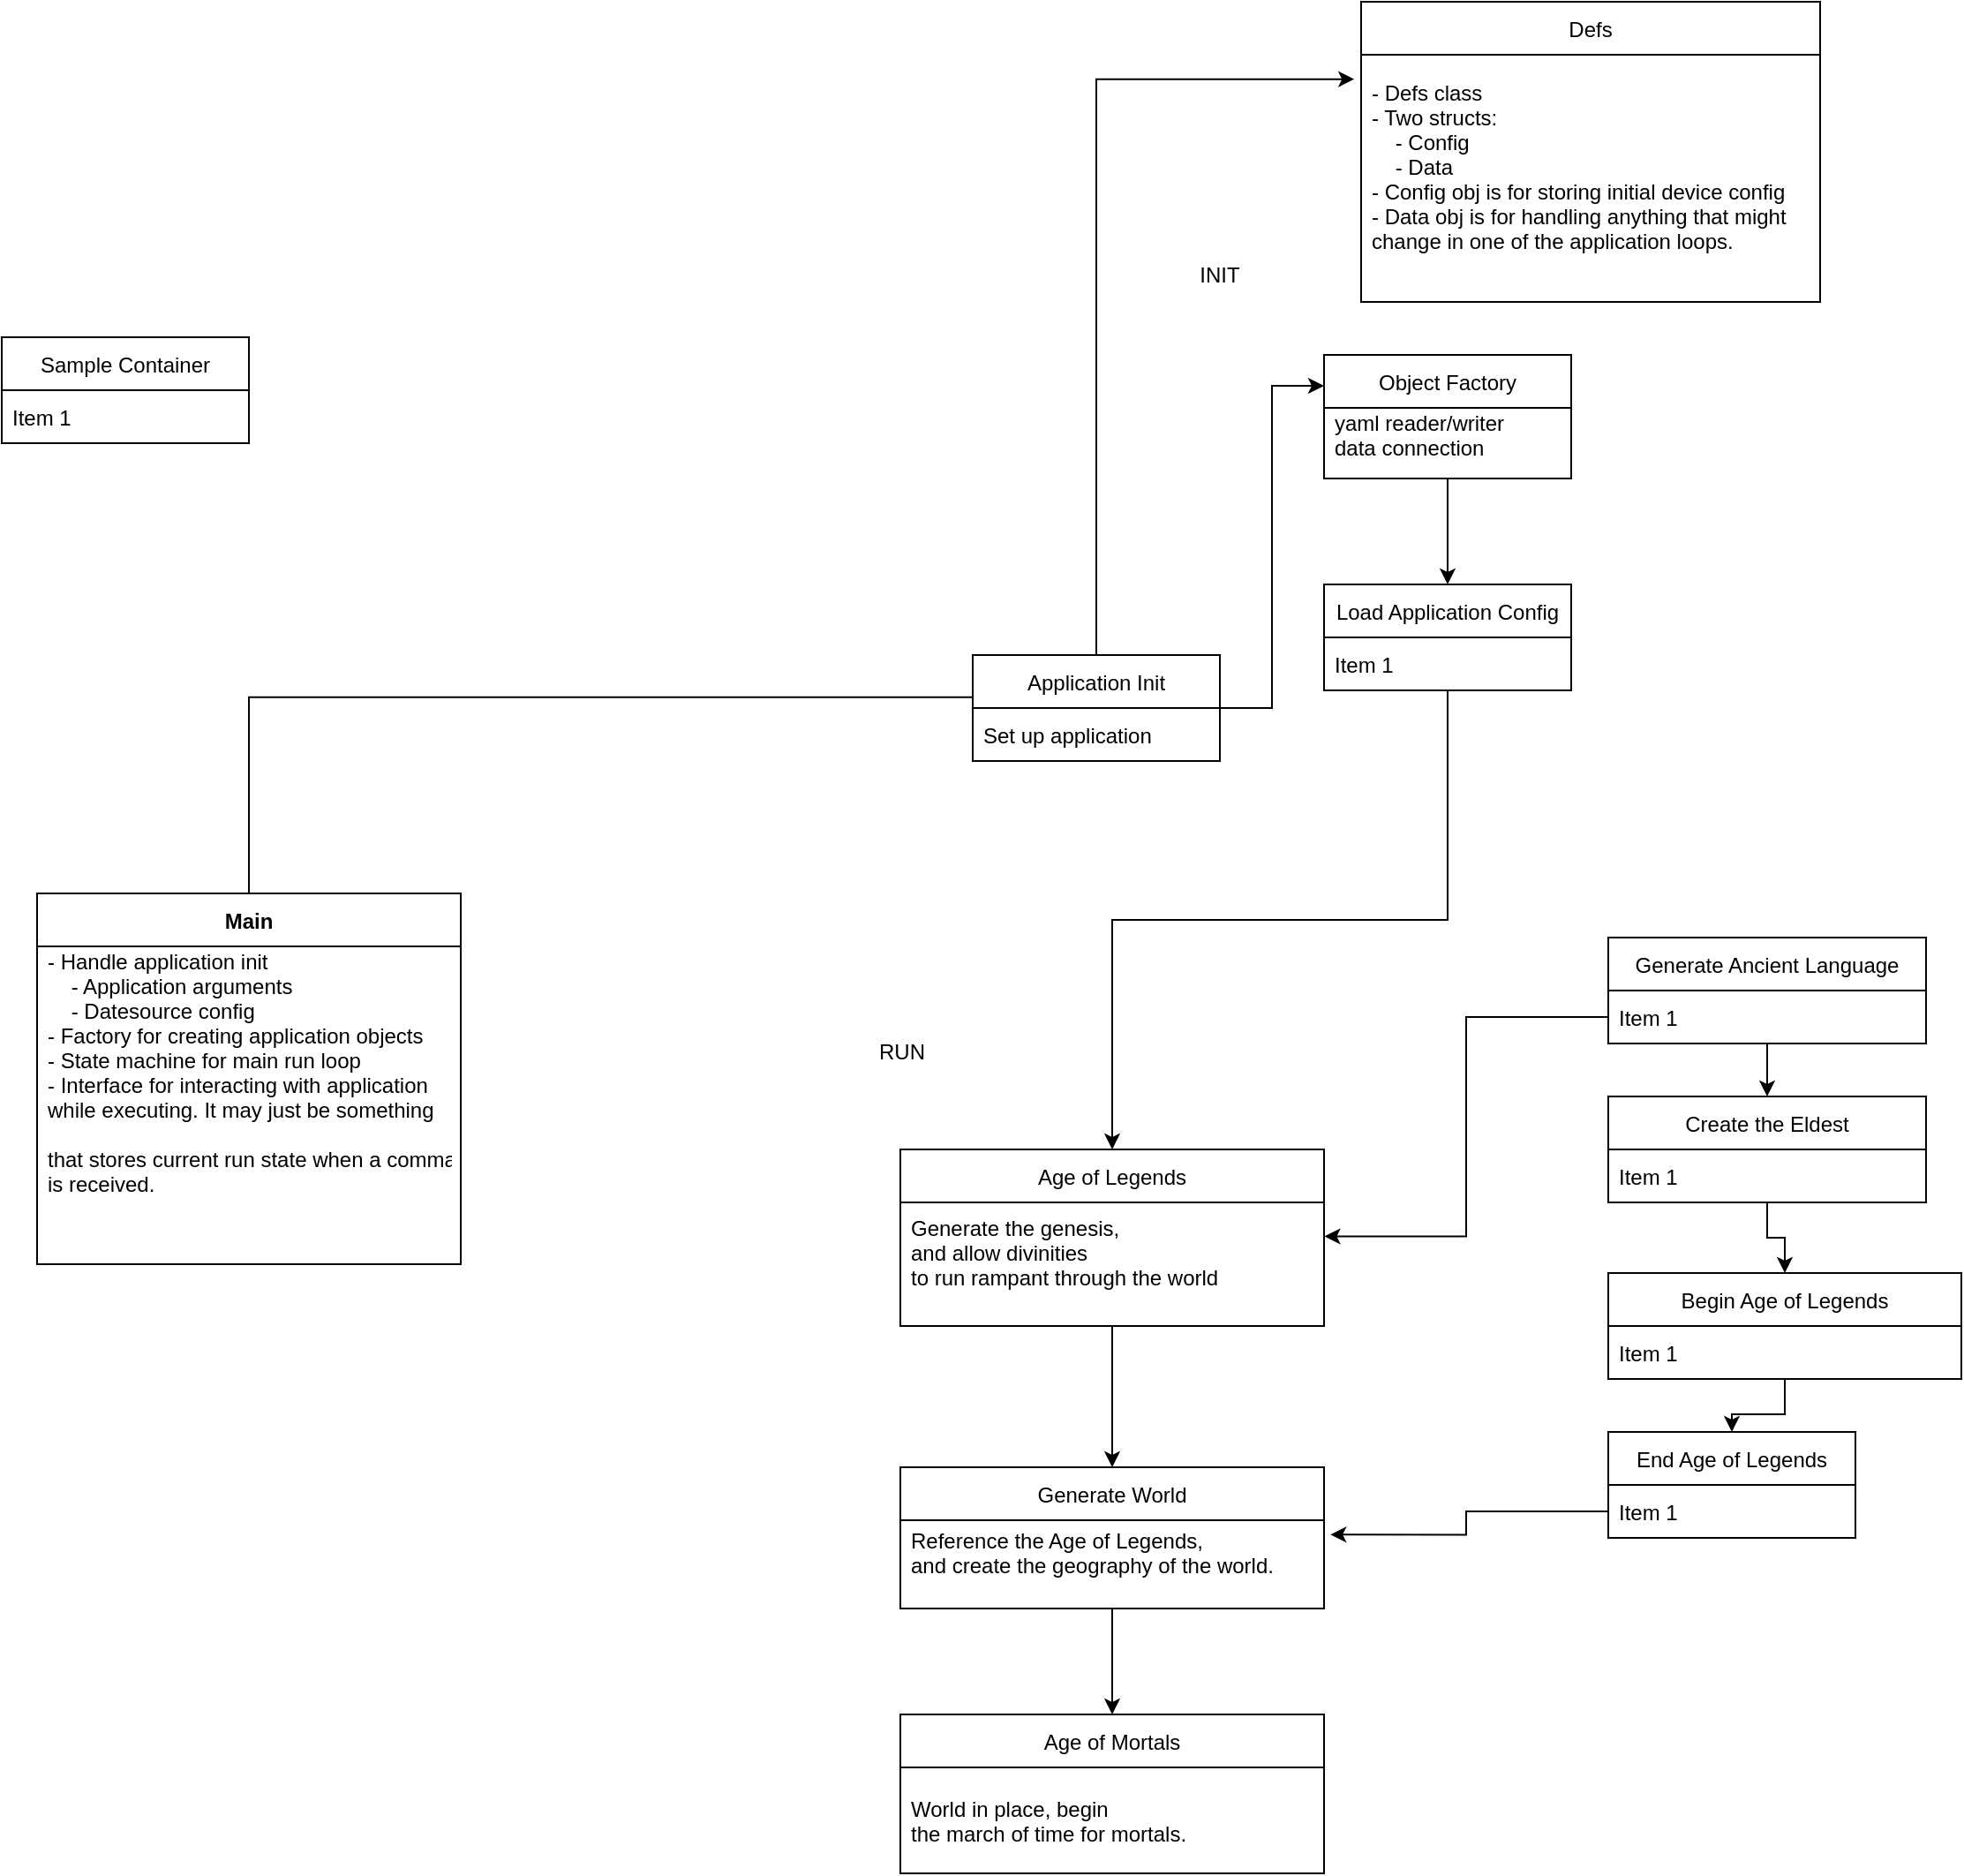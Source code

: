 <mxfile version="17.3.0" type="device"><diagram id="QjUDfYIfuv8JWMGBvfzF" name="Page-1"><mxGraphModel dx="2881" dy="2099" grid="1" gridSize="10" guides="1" tooltips="1" connect="1" arrows="1" fold="1" page="1" pageScale="1" pageWidth="850" pageHeight="1100" math="0" shadow="0"><root><mxCell id="0"/><mxCell id="1" parent="0"/><mxCell id="uFbe-QJ12k9wuXPhVhqE-45" style="edgeStyle=orthogonalEdgeStyle;rounded=0;orthogonalLoop=1;jettySize=auto;html=1;entryX=0.066;entryY=-0.205;entryDx=0;entryDy=0;entryPerimeter=0;" edge="1" parent="1" source="uFbe-QJ12k9wuXPhVhqE-4" target="uFbe-QJ12k9wuXPhVhqE-57"><mxGeometry relative="1" as="geometry"><mxPoint x="280" y="-50" as="targetPoint"/></mxGeometry></mxCell><mxCell id="uFbe-QJ12k9wuXPhVhqE-4" value="Main" style="swimlane;fontStyle=1;childLayout=stackLayout;horizontal=1;startSize=30;horizontalStack=0;resizeParent=1;resizeParentMax=0;resizeLast=0;collapsible=1;marginBottom=0;" vertex="1" parent="1"><mxGeometry x="-290" y="55" width="240" height="210" as="geometry"/></mxCell><mxCell id="uFbe-QJ12k9wuXPhVhqE-6" value="- Handle application init&#xA;    - Application arguments&#xA;    - Datesource config  &#xA;- Factory for creating application objects&#xA;- State machine for main run loop&#xA;- Interface for interacting with application&#xA;while executing. It may just be something &#xA;&#xA;that stores current run state when a command&#xA;is received.&#xA;&#xA;&#xA;" style="text;strokeColor=none;fillColor=none;align=left;verticalAlign=middle;spacingLeft=4;spacingRight=4;overflow=hidden;points=[[0,0.5],[1,0.5]];portConstraint=eastwest;rotatable=0;" vertex="1" parent="uFbe-QJ12k9wuXPhVhqE-4"><mxGeometry y="30" width="240" height="180" as="geometry"/></mxCell><mxCell id="uFbe-QJ12k9wuXPhVhqE-46" style="edgeStyle=orthogonalEdgeStyle;rounded=0;orthogonalLoop=1;jettySize=auto;html=1;entryX=0.5;entryY=0;entryDx=0;entryDy=0;" edge="1" parent="1" source="uFbe-QJ12k9wuXPhVhqE-12" target="uFbe-QJ12k9wuXPhVhqE-16"><mxGeometry relative="1" as="geometry"/></mxCell><mxCell id="uFbe-QJ12k9wuXPhVhqE-12" value="Age of Legends" style="swimlane;fontStyle=0;childLayout=stackLayout;horizontal=1;startSize=30;horizontalStack=0;resizeParent=1;resizeParentMax=0;resizeLast=0;collapsible=1;marginBottom=0;" vertex="1" parent="1"><mxGeometry x="199" y="200" width="240" height="100" as="geometry"/></mxCell><mxCell id="uFbe-QJ12k9wuXPhVhqE-13" value="Generate the genesis, &#xA;and allow divinities &#xA;to run rampant through the world&#xA;" style="text;strokeColor=none;fillColor=none;align=left;verticalAlign=middle;spacingLeft=4;spacingRight=4;overflow=hidden;points=[[0,0.5],[1,0.5]];portConstraint=eastwest;rotatable=0;" vertex="1" parent="uFbe-QJ12k9wuXPhVhqE-12"><mxGeometry y="30" width="240" height="70" as="geometry"/></mxCell><mxCell id="uFbe-QJ12k9wuXPhVhqE-47" style="edgeStyle=orthogonalEdgeStyle;rounded=0;orthogonalLoop=1;jettySize=auto;html=1;entryX=0.5;entryY=0;entryDx=0;entryDy=0;" edge="1" parent="1" source="uFbe-QJ12k9wuXPhVhqE-16" target="uFbe-QJ12k9wuXPhVhqE-18"><mxGeometry relative="1" as="geometry"/></mxCell><mxCell id="uFbe-QJ12k9wuXPhVhqE-16" value="Generate World" style="swimlane;fontStyle=0;childLayout=stackLayout;horizontal=1;startSize=30;horizontalStack=0;resizeParent=1;resizeParentMax=0;resizeLast=0;collapsible=1;marginBottom=0;" vertex="1" parent="1"><mxGeometry x="199" y="380" width="240" height="80" as="geometry"/></mxCell><mxCell id="uFbe-QJ12k9wuXPhVhqE-17" value="Reference the Age of Legends,&#xA;and create the geography of the world.&#xA;" style="text;strokeColor=none;fillColor=none;align=left;verticalAlign=middle;spacingLeft=4;spacingRight=4;overflow=hidden;points=[[0,0.5],[1,0.5]];portConstraint=eastwest;rotatable=0;" vertex="1" parent="uFbe-QJ12k9wuXPhVhqE-16"><mxGeometry y="30" width="240" height="50" as="geometry"/></mxCell><mxCell id="uFbe-QJ12k9wuXPhVhqE-18" value="Age of Mortals" style="swimlane;fontStyle=0;childLayout=stackLayout;horizontal=1;startSize=30;horizontalStack=0;resizeParent=1;resizeParentMax=0;resizeLast=0;collapsible=1;marginBottom=0;" vertex="1" parent="1"><mxGeometry x="199" y="520" width="240" height="90" as="geometry"/></mxCell><mxCell id="uFbe-QJ12k9wuXPhVhqE-19" value="World in place, begin &#xA;the march of time for mortals." style="text;strokeColor=none;fillColor=none;align=left;verticalAlign=middle;spacingLeft=4;spacingRight=4;overflow=hidden;points=[[0,0.5],[1,0.5]];portConstraint=eastwest;rotatable=0;" vertex="1" parent="uFbe-QJ12k9wuXPhVhqE-18"><mxGeometry y="30" width="240" height="60" as="geometry"/></mxCell><mxCell id="uFbe-QJ12k9wuXPhVhqE-35" value="Sample Container" style="swimlane;fontStyle=0;childLayout=stackLayout;horizontal=1;startSize=30;horizontalStack=0;resizeParent=1;resizeParentMax=0;resizeLast=0;collapsible=1;marginBottom=0;" vertex="1" parent="1"><mxGeometry x="-310" y="-260" width="140" height="60" as="geometry"/></mxCell><mxCell id="uFbe-QJ12k9wuXPhVhqE-36" value="Item 1" style="text;strokeColor=none;fillColor=none;align=left;verticalAlign=middle;spacingLeft=4;spacingRight=4;overflow=hidden;points=[[0,0.5],[1,0.5]];portConstraint=eastwest;rotatable=0;" vertex="1" parent="uFbe-QJ12k9wuXPhVhqE-35"><mxGeometry y="30" width="140" height="30" as="geometry"/></mxCell><mxCell id="uFbe-QJ12k9wuXPhVhqE-51" style="edgeStyle=orthogonalEdgeStyle;rounded=0;orthogonalLoop=1;jettySize=auto;html=1;" edge="1" parent="1" source="uFbe-QJ12k9wuXPhVhqE-39" target="uFbe-QJ12k9wuXPhVhqE-48"><mxGeometry relative="1" as="geometry"/></mxCell><mxCell id="uFbe-QJ12k9wuXPhVhqE-39" value="Create the Eldest" style="swimlane;fontStyle=0;childLayout=stackLayout;horizontal=1;startSize=30;horizontalStack=0;resizeParent=1;resizeParentMax=0;resizeLast=0;collapsible=1;marginBottom=0;" vertex="1" parent="1"><mxGeometry x="600" y="170" width="180" height="60" as="geometry"/></mxCell><mxCell id="uFbe-QJ12k9wuXPhVhqE-40" value="Item 1" style="text;strokeColor=none;fillColor=none;align=left;verticalAlign=middle;spacingLeft=4;spacingRight=4;overflow=hidden;points=[[0,0.5],[1,0.5]];portConstraint=eastwest;rotatable=0;" vertex="1" parent="uFbe-QJ12k9wuXPhVhqE-39"><mxGeometry y="30" width="180" height="30" as="geometry"/></mxCell><mxCell id="uFbe-QJ12k9wuXPhVhqE-44" style="edgeStyle=orthogonalEdgeStyle;rounded=0;orthogonalLoop=1;jettySize=auto;html=1;" edge="1" parent="1" source="uFbe-QJ12k9wuXPhVhqE-41" target="uFbe-QJ12k9wuXPhVhqE-39"><mxGeometry relative="1" as="geometry"/></mxCell><mxCell id="uFbe-QJ12k9wuXPhVhqE-41" value="Generate Ancient Language" style="swimlane;fontStyle=0;childLayout=stackLayout;horizontal=1;startSize=30;horizontalStack=0;resizeParent=1;resizeParentMax=0;resizeLast=0;collapsible=1;marginBottom=0;" vertex="1" parent="1"><mxGeometry x="600" y="80" width="180" height="60" as="geometry"/></mxCell><mxCell id="uFbe-QJ12k9wuXPhVhqE-42" value="Item 1" style="text;strokeColor=none;fillColor=none;align=left;verticalAlign=middle;spacingLeft=4;spacingRight=4;overflow=hidden;points=[[0,0.5],[1,0.5]];portConstraint=eastwest;rotatable=0;" vertex="1" parent="uFbe-QJ12k9wuXPhVhqE-41"><mxGeometry y="30" width="180" height="30" as="geometry"/></mxCell><mxCell id="uFbe-QJ12k9wuXPhVhqE-43" style="edgeStyle=orthogonalEdgeStyle;rounded=0;orthogonalLoop=1;jettySize=auto;html=1;entryX=1.001;entryY=0.275;entryDx=0;entryDy=0;entryPerimeter=0;" edge="1" parent="1" source="uFbe-QJ12k9wuXPhVhqE-42" target="uFbe-QJ12k9wuXPhVhqE-13"><mxGeometry relative="1" as="geometry"/></mxCell><mxCell id="uFbe-QJ12k9wuXPhVhqE-55" style="edgeStyle=orthogonalEdgeStyle;rounded=0;orthogonalLoop=1;jettySize=auto;html=1;" edge="1" parent="1" source="uFbe-QJ12k9wuXPhVhqE-48" target="uFbe-QJ12k9wuXPhVhqE-52"><mxGeometry relative="1" as="geometry"/></mxCell><mxCell id="uFbe-QJ12k9wuXPhVhqE-48" value="Begin Age of Legends" style="swimlane;fontStyle=0;childLayout=stackLayout;horizontal=1;startSize=30;horizontalStack=0;resizeParent=1;resizeParentMax=0;resizeLast=0;collapsible=1;marginBottom=0;" vertex="1" parent="1"><mxGeometry x="600" y="270" width="200" height="60" as="geometry"/></mxCell><mxCell id="uFbe-QJ12k9wuXPhVhqE-49" value="Item 1" style="text;strokeColor=none;fillColor=none;align=left;verticalAlign=middle;spacingLeft=4;spacingRight=4;overflow=hidden;points=[[0,0.5],[1,0.5]];portConstraint=eastwest;rotatable=0;" vertex="1" parent="uFbe-QJ12k9wuXPhVhqE-48"><mxGeometry y="30" width="200" height="30" as="geometry"/></mxCell><mxCell id="uFbe-QJ12k9wuXPhVhqE-52" value="End Age of Legends" style="swimlane;fontStyle=0;childLayout=stackLayout;horizontal=1;startSize=30;horizontalStack=0;resizeParent=1;resizeParentMax=0;resizeLast=0;collapsible=1;marginBottom=0;" vertex="1" parent="1"><mxGeometry x="600" y="360" width="140" height="60" as="geometry"/></mxCell><mxCell id="uFbe-QJ12k9wuXPhVhqE-53" value="Item 1" style="text;strokeColor=none;fillColor=none;align=left;verticalAlign=middle;spacingLeft=4;spacingRight=4;overflow=hidden;points=[[0,0.5],[1,0.5]];portConstraint=eastwest;rotatable=0;" vertex="1" parent="uFbe-QJ12k9wuXPhVhqE-52"><mxGeometry y="30" width="140" height="30" as="geometry"/></mxCell><mxCell id="uFbe-QJ12k9wuXPhVhqE-54" style="edgeStyle=orthogonalEdgeStyle;rounded=0;orthogonalLoop=1;jettySize=auto;html=1;entryX=1.015;entryY=0.163;entryDx=0;entryDy=0;entryPerimeter=0;" edge="1" parent="1" source="uFbe-QJ12k9wuXPhVhqE-53" target="uFbe-QJ12k9wuXPhVhqE-17"><mxGeometry relative="1" as="geometry"/></mxCell><mxCell id="uFbe-QJ12k9wuXPhVhqE-58" style="edgeStyle=orthogonalEdgeStyle;rounded=0;orthogonalLoop=1;jettySize=auto;html=1;entryX=0;entryY=0.25;entryDx=0;entryDy=0;" edge="1" parent="1" source="uFbe-QJ12k9wuXPhVhqE-56" target="uFbe-QJ12k9wuXPhVhqE-59"><mxGeometry relative="1" as="geometry"/></mxCell><mxCell id="uFbe-QJ12k9wuXPhVhqE-73" style="edgeStyle=orthogonalEdgeStyle;rounded=0;orthogonalLoop=1;jettySize=auto;html=1;entryX=-0.015;entryY=0.099;entryDx=0;entryDy=0;entryPerimeter=0;" edge="1" parent="1" source="uFbe-QJ12k9wuXPhVhqE-56" target="uFbe-QJ12k9wuXPhVhqE-71"><mxGeometry relative="1" as="geometry"/></mxCell><mxCell id="uFbe-QJ12k9wuXPhVhqE-56" value="Application Init" style="swimlane;fontStyle=0;childLayout=stackLayout;horizontal=1;startSize=30;horizontalStack=0;resizeParent=1;resizeParentMax=0;resizeLast=0;collapsible=1;marginBottom=0;" vertex="1" parent="1"><mxGeometry x="240" y="-80" width="140" height="60" as="geometry"/></mxCell><mxCell id="uFbe-QJ12k9wuXPhVhqE-57" value="Set up application" style="text;strokeColor=none;fillColor=none;align=left;verticalAlign=middle;spacingLeft=4;spacingRight=4;overflow=hidden;points=[[0,0.5],[1,0.5]];portConstraint=eastwest;rotatable=0;" vertex="1" parent="uFbe-QJ12k9wuXPhVhqE-56"><mxGeometry y="30" width="140" height="30" as="geometry"/></mxCell><mxCell id="uFbe-QJ12k9wuXPhVhqE-65" style="edgeStyle=orthogonalEdgeStyle;rounded=0;orthogonalLoop=1;jettySize=auto;html=1;entryX=0.5;entryY=0;entryDx=0;entryDy=0;" edge="1" parent="1" source="uFbe-QJ12k9wuXPhVhqE-59" target="uFbe-QJ12k9wuXPhVhqE-61"><mxGeometry relative="1" as="geometry"/></mxCell><mxCell id="uFbe-QJ12k9wuXPhVhqE-59" value="Object Factory" style="swimlane;fontStyle=0;childLayout=stackLayout;horizontal=1;startSize=30;horizontalStack=0;resizeParent=1;resizeParentMax=0;resizeLast=0;collapsible=1;marginBottom=0;" vertex="1" parent="1"><mxGeometry x="439" y="-250" width="140" height="70" as="geometry"/></mxCell><mxCell id="uFbe-QJ12k9wuXPhVhqE-60" value="yaml reader/writer&#xA;data connection&#xA;" style="text;strokeColor=none;fillColor=none;align=left;verticalAlign=middle;spacingLeft=4;spacingRight=4;overflow=hidden;points=[[0,0.5],[1,0.5]];portConstraint=eastwest;rotatable=0;" vertex="1" parent="uFbe-QJ12k9wuXPhVhqE-59"><mxGeometry y="30" width="140" height="40" as="geometry"/></mxCell><mxCell id="uFbe-QJ12k9wuXPhVhqE-66" style="edgeStyle=orthogonalEdgeStyle;rounded=0;orthogonalLoop=1;jettySize=auto;html=1;" edge="1" parent="1" source="uFbe-QJ12k9wuXPhVhqE-61" target="uFbe-QJ12k9wuXPhVhqE-12"><mxGeometry relative="1" as="geometry"/></mxCell><mxCell id="uFbe-QJ12k9wuXPhVhqE-61" value="Load Application Config" style="swimlane;fontStyle=0;childLayout=stackLayout;horizontal=1;startSize=30;horizontalStack=0;resizeParent=1;resizeParentMax=0;resizeLast=0;collapsible=1;marginBottom=0;" vertex="1" parent="1"><mxGeometry x="439" y="-120" width="140" height="60" as="geometry"/></mxCell><mxCell id="uFbe-QJ12k9wuXPhVhqE-62" value="Item 1" style="text;strokeColor=none;fillColor=none;align=left;verticalAlign=middle;spacingLeft=4;spacingRight=4;overflow=hidden;points=[[0,0.5],[1,0.5]];portConstraint=eastwest;rotatable=0;" vertex="1" parent="uFbe-QJ12k9wuXPhVhqE-61"><mxGeometry y="30" width="140" height="30" as="geometry"/></mxCell><mxCell id="uFbe-QJ12k9wuXPhVhqE-68" value="INIT" style="text;html=1;strokeColor=none;fillColor=none;align=center;verticalAlign=middle;whiteSpace=wrap;rounded=0;" vertex="1" parent="1"><mxGeometry x="350" y="-310" width="60" height="30" as="geometry"/></mxCell><mxCell id="uFbe-QJ12k9wuXPhVhqE-69" value="RUN" style="text;html=1;strokeColor=none;fillColor=none;align=center;verticalAlign=middle;whiteSpace=wrap;rounded=0;" vertex="1" parent="1"><mxGeometry x="170" y="130" width="60" height="30" as="geometry"/></mxCell><mxCell id="uFbe-QJ12k9wuXPhVhqE-70" value="Defs" style="swimlane;fontStyle=0;childLayout=stackLayout;horizontal=1;startSize=30;horizontalStack=0;resizeParent=1;resizeParentMax=0;resizeLast=0;collapsible=1;marginBottom=0;" vertex="1" parent="1"><mxGeometry x="460" y="-450" width="260" height="170" as="geometry"/></mxCell><mxCell id="uFbe-QJ12k9wuXPhVhqE-71" value="- Defs class&#xA;- Two structs:&#xA;    - Config&#xA;    - Data&#xA;- Config obj is for storing initial device config&#xA;- Data obj is for handling anything that might&#xA;change in one of the application loops.&#xA;" style="text;strokeColor=none;fillColor=none;align=left;verticalAlign=middle;spacingLeft=4;spacingRight=4;overflow=hidden;points=[[0,0.5],[1,0.5]];portConstraint=eastwest;rotatable=0;" vertex="1" parent="uFbe-QJ12k9wuXPhVhqE-70"><mxGeometry y="30" width="260" height="140" as="geometry"/></mxCell></root></mxGraphModel></diagram></mxfile>